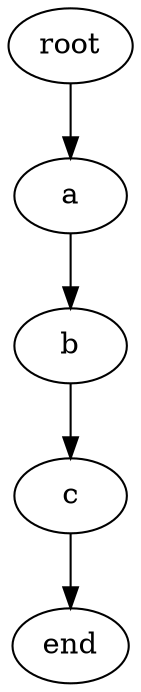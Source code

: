 digraph G {
    a [size="100"];
    b [size="100"];
    c [size="100"];
    a->b [size="-1"];
    b->c [size="-1"];
    root->a [size="-1"];
    c->end [size="-1"];
}